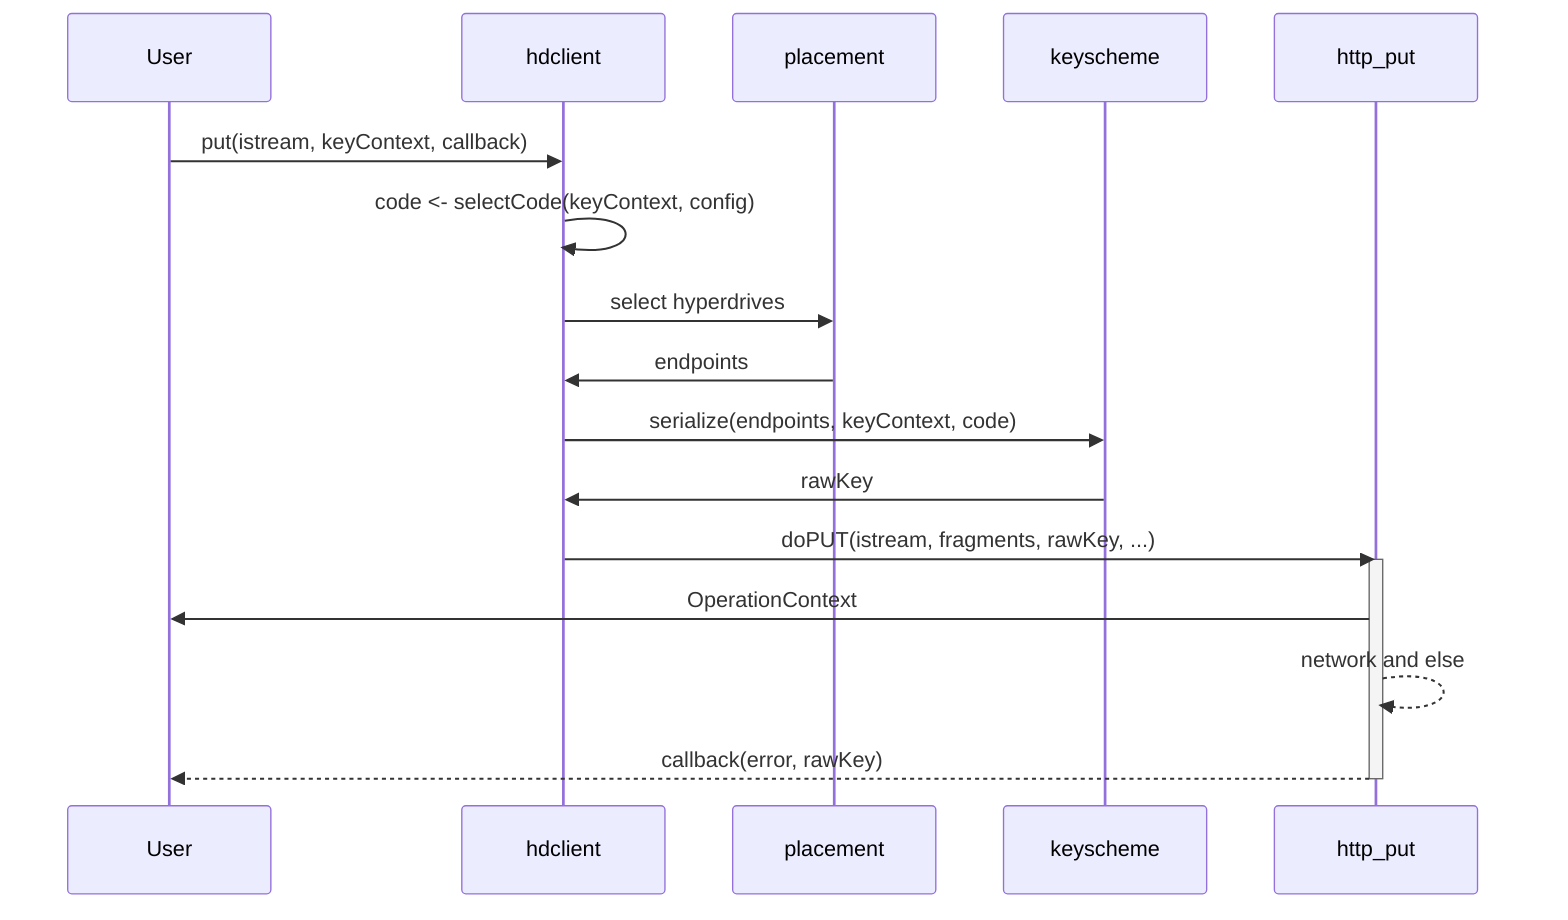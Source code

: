 sequenceDiagram
User ->> hdclient: put(istream, keyContext, callback)
hdclient ->> hdclient: code <- selectCode(keyContext, config)
hdclient ->> placement: select hyperdrives
placement ->> hdclient: endpoints
hdclient ->> keyscheme: serialize(endpoints, keyContext, code)
keyscheme ->> hdclient: rawKey
hdclient ->> http_put: doPUT(istream, fragments, rawKey, ...)
activate http_put
http_put ->> User: OperationContext
http_put -->> http_put: network and else
http_put -->> User: callback(error, rawKey)
deactivate http_put